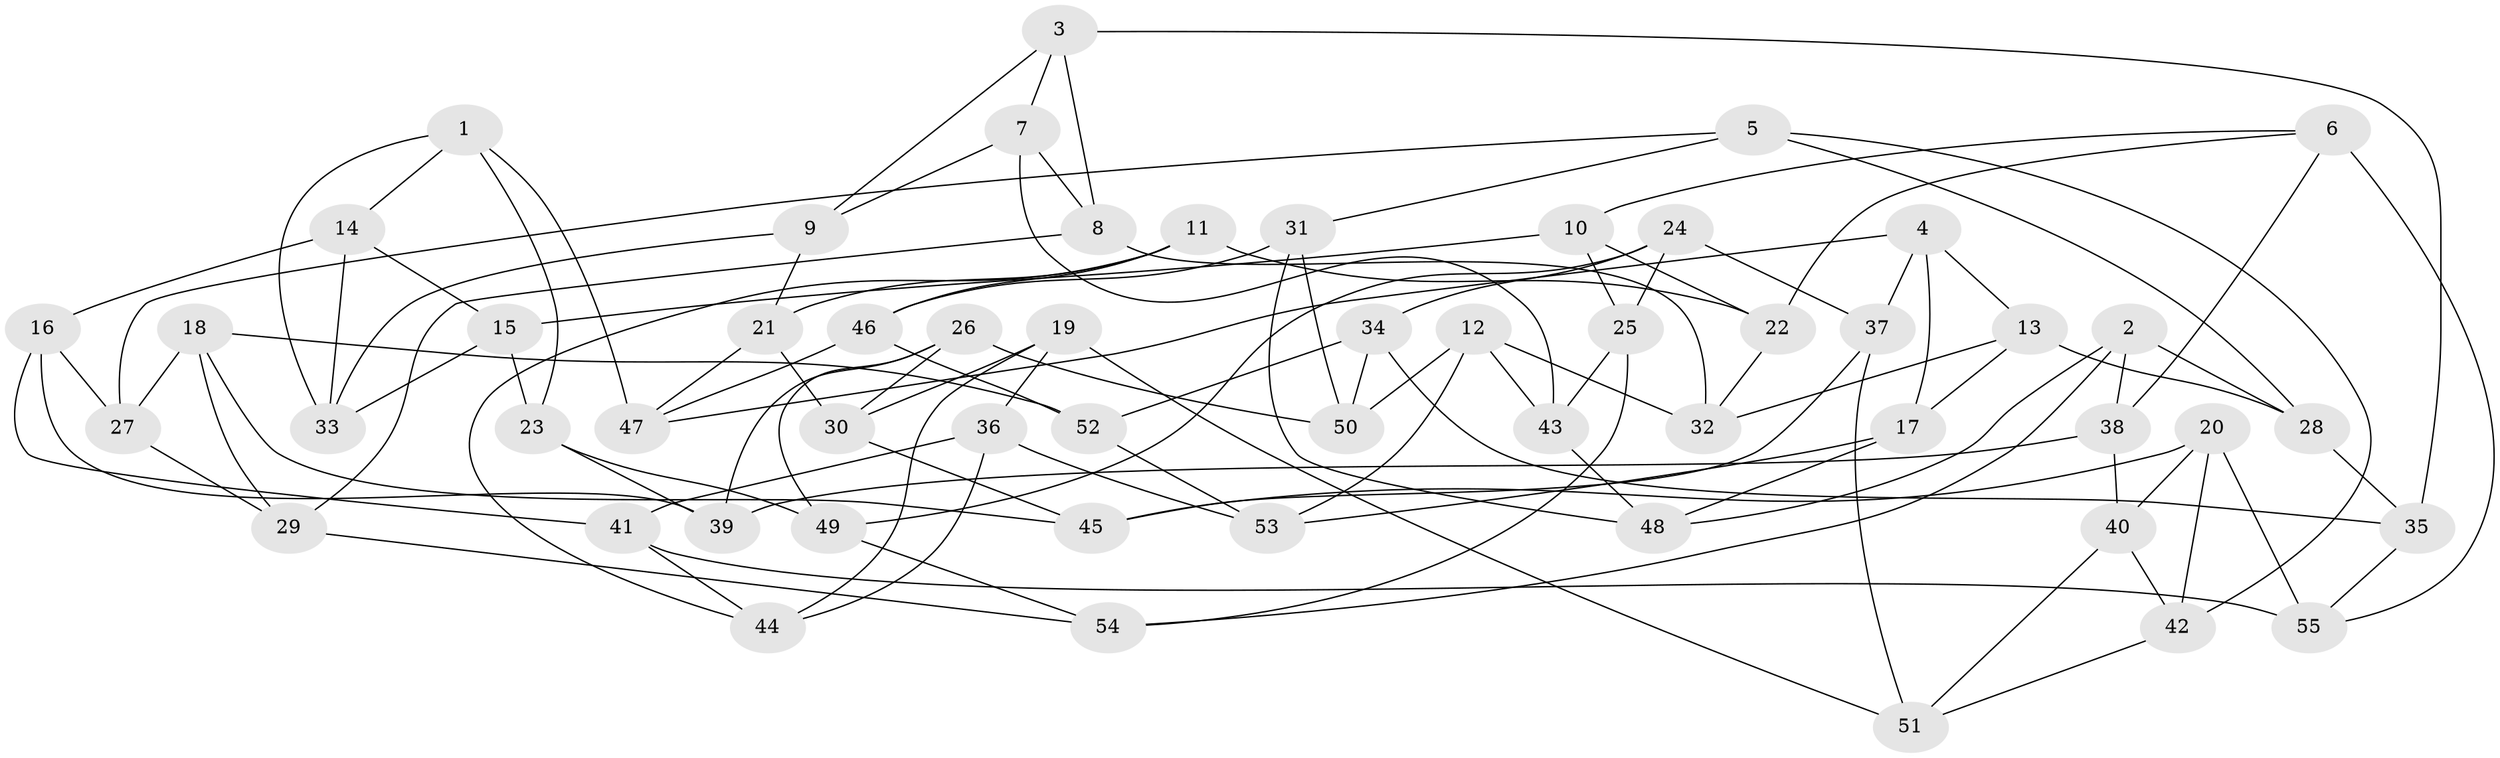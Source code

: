 // Generated by graph-tools (version 1.1) at 2025/59/03/09/25 04:59:21]
// undirected, 55 vertices, 110 edges
graph export_dot {
graph [start="1"]
  node [color=gray90,style=filled];
  1;
  2;
  3;
  4;
  5;
  6;
  7;
  8;
  9;
  10;
  11;
  12;
  13;
  14;
  15;
  16;
  17;
  18;
  19;
  20;
  21;
  22;
  23;
  24;
  25;
  26;
  27;
  28;
  29;
  30;
  31;
  32;
  33;
  34;
  35;
  36;
  37;
  38;
  39;
  40;
  41;
  42;
  43;
  44;
  45;
  46;
  47;
  48;
  49;
  50;
  51;
  52;
  53;
  54;
  55;
  1 -- 47;
  1 -- 14;
  1 -- 23;
  1 -- 33;
  2 -- 48;
  2 -- 28;
  2 -- 54;
  2 -- 38;
  3 -- 9;
  3 -- 35;
  3 -- 8;
  3 -- 7;
  4 -- 17;
  4 -- 37;
  4 -- 47;
  4 -- 13;
  5 -- 42;
  5 -- 27;
  5 -- 28;
  5 -- 31;
  6 -- 38;
  6 -- 22;
  6 -- 55;
  6 -- 10;
  7 -- 43;
  7 -- 9;
  7 -- 8;
  8 -- 32;
  8 -- 29;
  9 -- 33;
  9 -- 21;
  10 -- 15;
  10 -- 25;
  10 -- 22;
  11 -- 44;
  11 -- 21;
  11 -- 22;
  11 -- 46;
  12 -- 32;
  12 -- 53;
  12 -- 50;
  12 -- 43;
  13 -- 17;
  13 -- 32;
  13 -- 28;
  14 -- 33;
  14 -- 15;
  14 -- 16;
  15 -- 33;
  15 -- 23;
  16 -- 27;
  16 -- 41;
  16 -- 39;
  17 -- 48;
  17 -- 53;
  18 -- 27;
  18 -- 29;
  18 -- 52;
  18 -- 45;
  19 -- 44;
  19 -- 36;
  19 -- 30;
  19 -- 51;
  20 -- 42;
  20 -- 55;
  20 -- 40;
  20 -- 45;
  21 -- 30;
  21 -- 47;
  22 -- 32;
  23 -- 39;
  23 -- 49;
  24 -- 25;
  24 -- 34;
  24 -- 49;
  24 -- 37;
  25 -- 43;
  25 -- 54;
  26 -- 50;
  26 -- 39;
  26 -- 49;
  26 -- 30;
  27 -- 29;
  28 -- 35;
  29 -- 54;
  30 -- 45;
  31 -- 46;
  31 -- 50;
  31 -- 48;
  34 -- 52;
  34 -- 35;
  34 -- 50;
  35 -- 55;
  36 -- 44;
  36 -- 41;
  36 -- 53;
  37 -- 51;
  37 -- 45;
  38 -- 39;
  38 -- 40;
  40 -- 42;
  40 -- 51;
  41 -- 55;
  41 -- 44;
  42 -- 51;
  43 -- 48;
  46 -- 47;
  46 -- 52;
  49 -- 54;
  52 -- 53;
}
